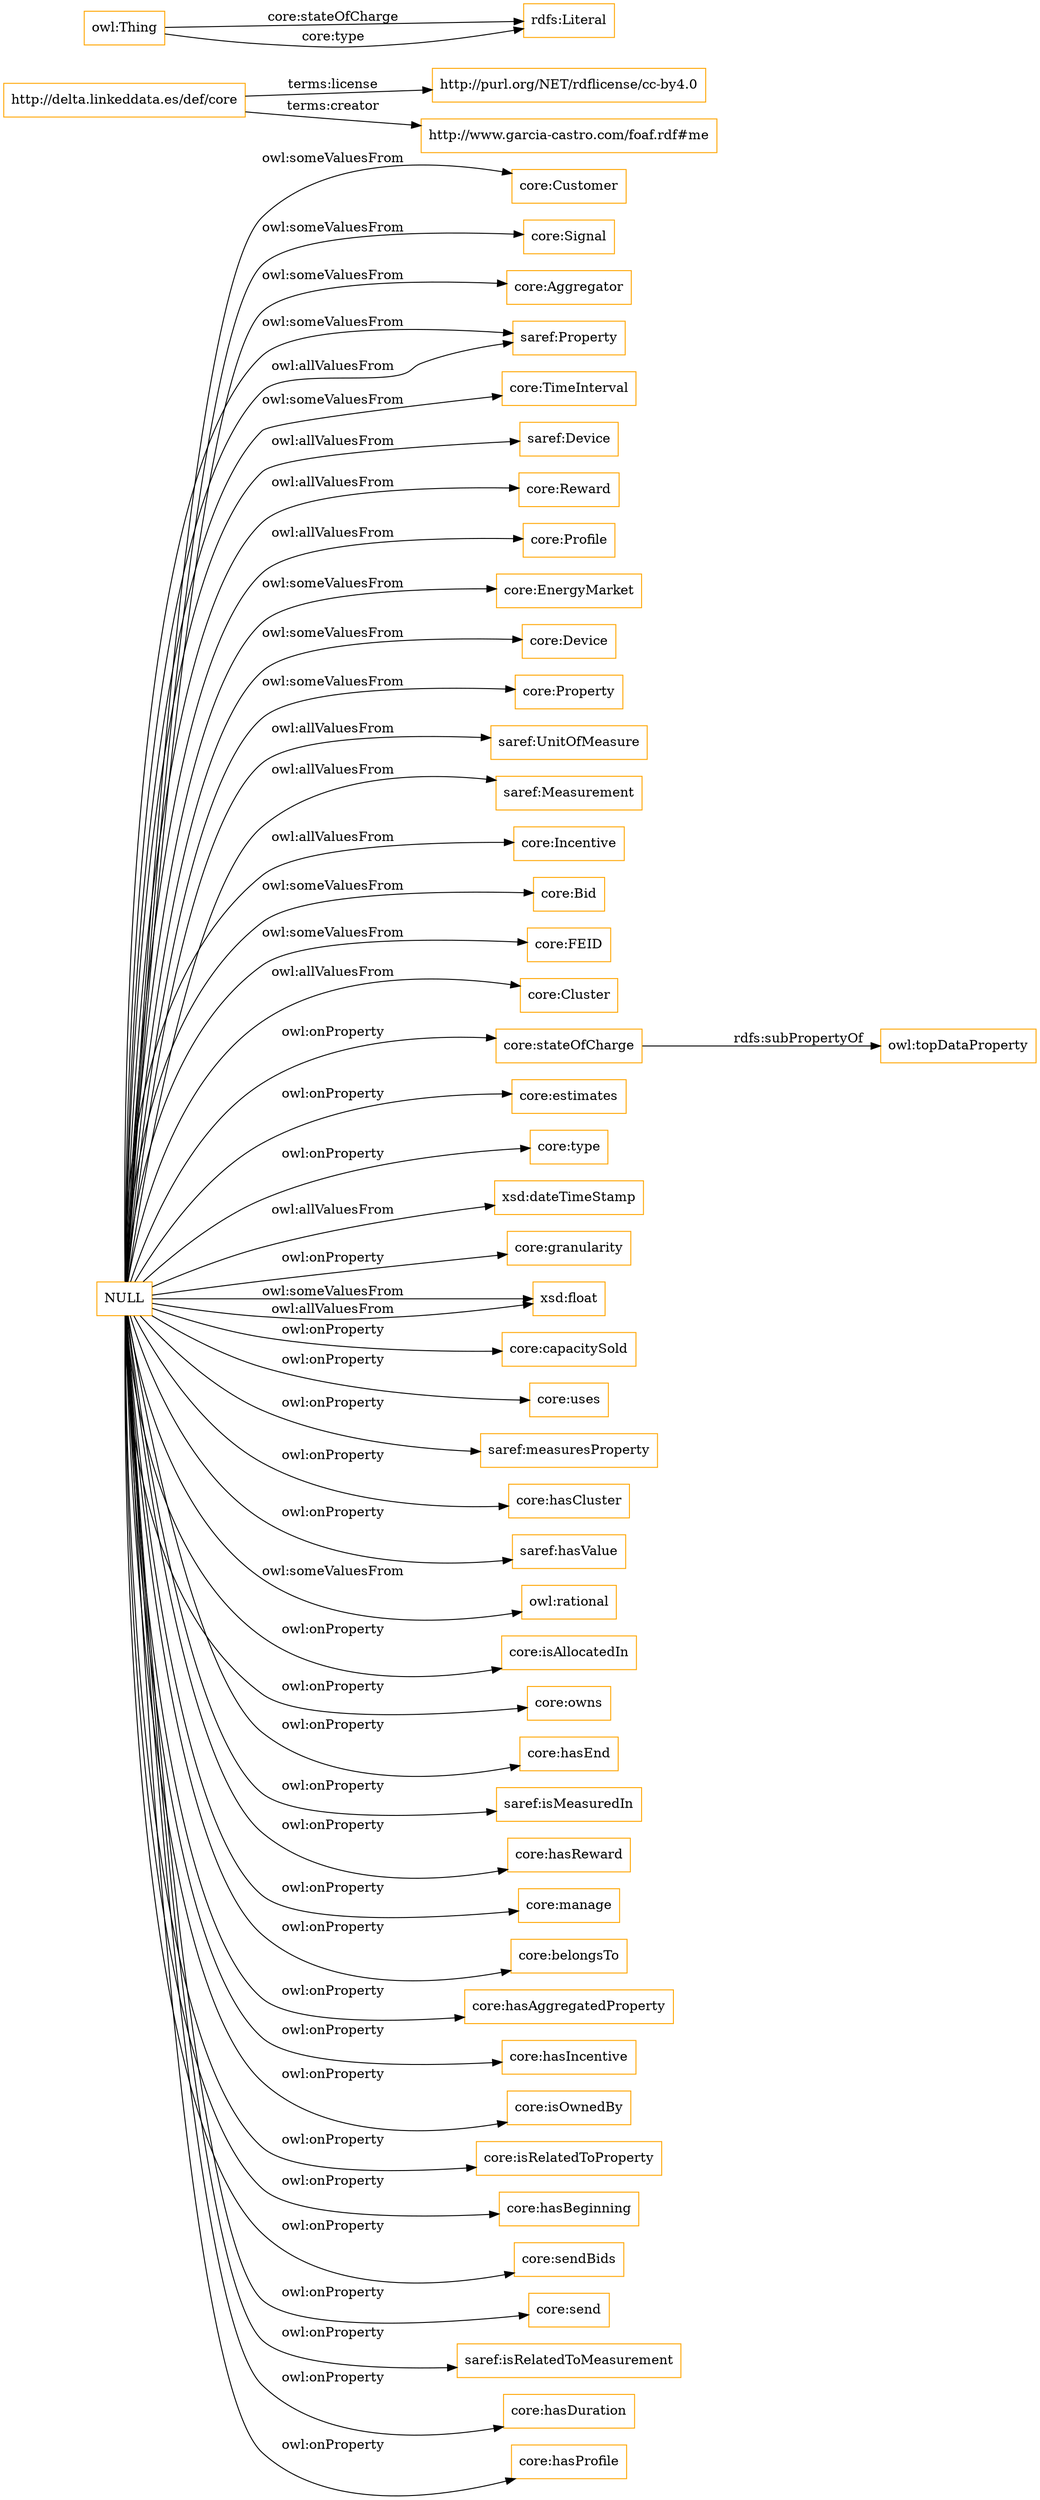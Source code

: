 digraph ar2dtool_diagram { 
rankdir=LR;
size="1501"
node [shape = rectangle, color="orange"]; "core:Customer" "core:Signal" "core:Aggregator" "saref:Property" "core:TimeInterval" "saref:Device" "core:Reward" "core:Profile" "core:EnergyMarket" "core:Device" "core:Property" "saref:UnitOfMeasure" "saref:Measurement" "core:Incentive" "core:Bid" "core:FEID" "core:Cluster" ; /*classes style*/
	"http://delta.linkeddata.es/def/core" -> "http://purl.org/NET/rdflicense/cc-by4.0" [ label = "terms:license" ];
	"http://delta.linkeddata.es/def/core" -> "http://www.garcia-castro.com/foaf.rdf#me" [ label = "terms:creator" ];
	"core:stateOfCharge" -> "owl:topDataProperty" [ label = "rdfs:subPropertyOf" ];
	"NULL" -> "core:estimates" [ label = "owl:onProperty" ];
	"NULL" -> "core:type" [ label = "owl:onProperty" ];
	"NULL" -> "xsd:dateTimeStamp" [ label = "owl:allValuesFrom" ];
	"NULL" -> "core:granularity" [ label = "owl:onProperty" ];
	"NULL" -> "saref:UnitOfMeasure" [ label = "owl:allValuesFrom" ];
	"NULL" -> "core:Property" [ label = "owl:someValuesFrom" ];
	"NULL" -> "saref:Measurement" [ label = "owl:allValuesFrom" ];
	"NULL" -> "core:Profile" [ label = "owl:allValuesFrom" ];
	"NULL" -> "core:Reward" [ label = "owl:allValuesFrom" ];
	"NULL" -> "xsd:float" [ label = "owl:someValuesFrom" ];
	"NULL" -> "core:capacitySold" [ label = "owl:onProperty" ];
	"NULL" -> "core:Signal" [ label = "owl:someValuesFrom" ];
	"NULL" -> "core:uses" [ label = "owl:onProperty" ];
	"NULL" -> "saref:measuresProperty" [ label = "owl:onProperty" ];
	"NULL" -> "saref:Device" [ label = "owl:allValuesFrom" ];
	"NULL" -> "core:hasCluster" [ label = "owl:onProperty" ];
	"NULL" -> "saref:hasValue" [ label = "owl:onProperty" ];
	"NULL" -> "owl:rational" [ label = "owl:someValuesFrom" ];
	"NULL" -> "core:isAllocatedIn" [ label = "owl:onProperty" ];
	"NULL" -> "core:owns" [ label = "owl:onProperty" ];
	"NULL" -> "core:hasEnd" [ label = "owl:onProperty" ];
	"NULL" -> "saref:isMeasuredIn" [ label = "owl:onProperty" ];
	"NULL" -> "core:TimeInterval" [ label = "owl:someValuesFrom" ];
	"NULL" -> "core:hasReward" [ label = "owl:onProperty" ];
	"NULL" -> "core:manage" [ label = "owl:onProperty" ];
	"NULL" -> "saref:Property" [ label = "owl:someValuesFrom" ];
	"NULL" -> "core:Aggregator" [ label = "owl:someValuesFrom" ];
	"NULL" -> "core:Incentive" [ label = "owl:allValuesFrom" ];
	"NULL" -> "core:belongsTo" [ label = "owl:onProperty" ];
	"NULL" -> "core:hasAggregatedProperty" [ label = "owl:onProperty" ];
	"NULL" -> "core:EnergyMarket" [ label = "owl:someValuesFrom" ];
	"NULL" -> "core:FEID" [ label = "owl:someValuesFrom" ];
	"NULL" -> "core:hasIncentive" [ label = "owl:onProperty" ];
	"NULL" -> "core:stateOfCharge" [ label = "owl:onProperty" ];
	"NULL" -> "core:Customer" [ label = "owl:someValuesFrom" ];
	"NULL" -> "core:isOwnedBy" [ label = "owl:onProperty" ];
	"NULL" -> "core:isRelatedToProperty" [ label = "owl:onProperty" ];
	"NULL" -> "core:hasBeginning" [ label = "owl:onProperty" ];
	"NULL" -> "xsd:float" [ label = "owl:allValuesFrom" ];
	"NULL" -> "core:Cluster" [ label = "owl:allValuesFrom" ];
	"NULL" -> "core:sendBids" [ label = "owl:onProperty" ];
	"NULL" -> "saref:Property" [ label = "owl:allValuesFrom" ];
	"NULL" -> "core:send" [ label = "owl:onProperty" ];
	"NULL" -> "core:Device" [ label = "owl:someValuesFrom" ];
	"NULL" -> "saref:isRelatedToMeasurement" [ label = "owl:onProperty" ];
	"NULL" -> "core:hasDuration" [ label = "owl:onProperty" ];
	"NULL" -> "core:Bid" [ label = "owl:someValuesFrom" ];
	"NULL" -> "core:hasProfile" [ label = "owl:onProperty" ];
	"owl:Thing" -> "rdfs:Literal" [ label = "core:stateOfCharge" ];
	"owl:Thing" -> "rdfs:Literal" [ label = "core:type" ];

}
